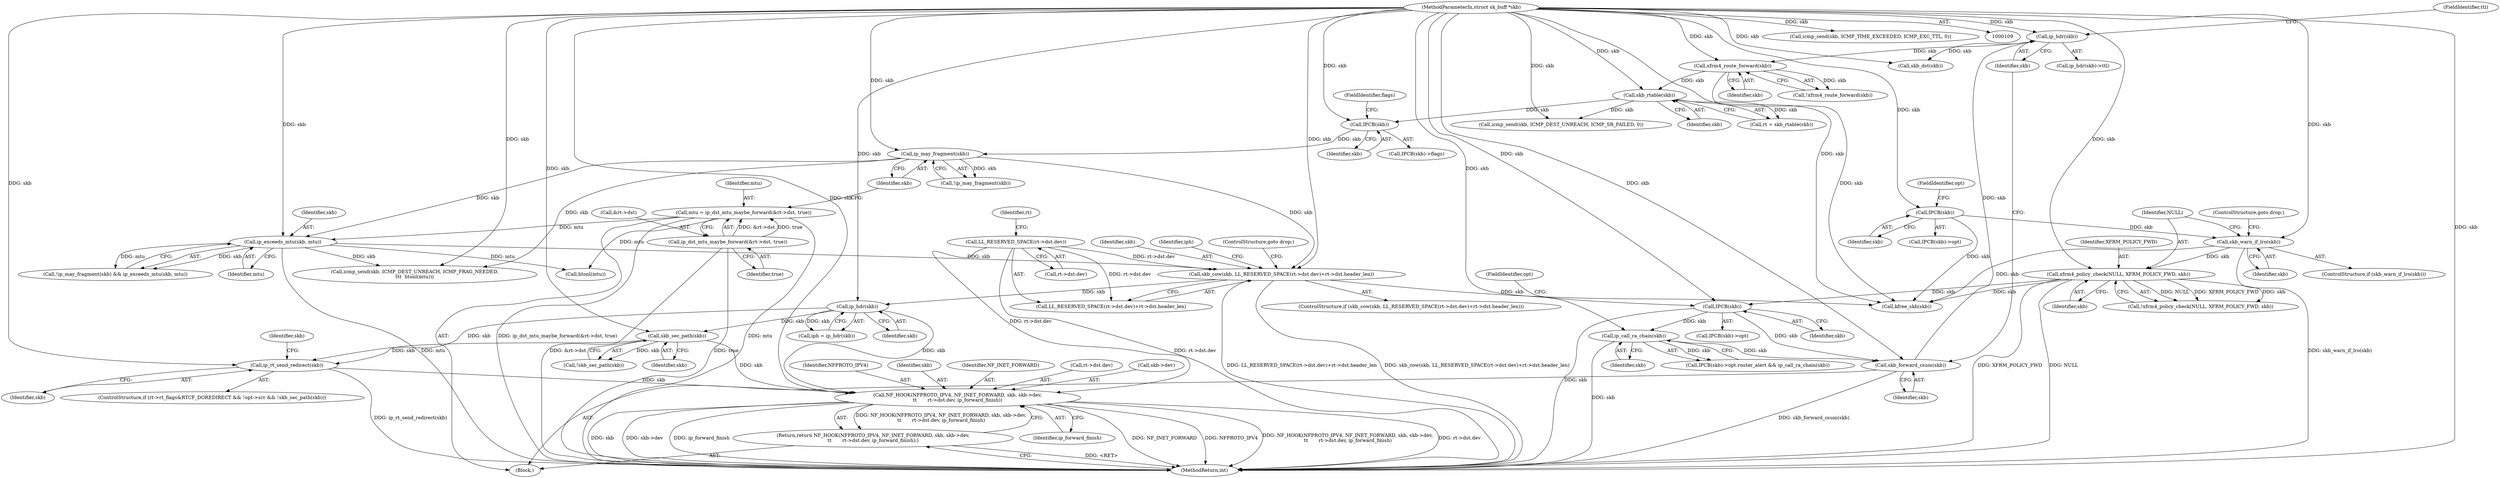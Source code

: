 digraph "0_linux_df4d92549f23e1c037e83323aff58a21b3de7fe0@API" {
"1000256" [label="(Call,ip_rt_send_redirect(skb))"];
"1000254" [label="(Call,skb_sec_path(skb))"];
"1000237" [label="(Call,ip_hdr(skb))"];
"1000220" [label="(Call,skb_cow(skb, LL_RESERVED_SPACE(rt->dst.dev)+rt->dst.header_len))"];
"1000200" [label="(Call,ip_exceeds_mtu(skb, mtu))"];
"1000198" [label="(Call,ip_may_fragment(skb))"];
"1000183" [label="(Call,IPCB(skb))"];
"1000170" [label="(Call,skb_rtable(skb))"];
"1000165" [label="(Call,xfrm4_route_forward(skb))"];
"1000158" [label="(Call,ip_hdr(skb))"];
"1000153" [label="(Call,skb_forward_csum(skb))"];
"1000149" [label="(Call,ip_call_ra_chain(skb))"];
"1000145" [label="(Call,IPCB(skb))"];
"1000136" [label="(Call,xfrm4_policy_check(NULL, XFRM_POLICY_FWD, skb))"];
"1000131" [label="(Call,skb_warn_if_lro(skb))"];
"1000120" [label="(Call,IPCB(skb))"];
"1000110" [label="(MethodParameterIn,struct sk_buff *skb)"];
"1000187" [label="(Call,mtu = ip_dst_mtu_maybe_forward(&rt->dst, true))"];
"1000189" [label="(Call,ip_dst_mtu_maybe_forward(&rt->dst, true))"];
"1000223" [label="(Call,LL_RESERVED_SPACE(rt->dst.dev))"];
"1000267" [label="(Call,NF_HOOK(NFPROTO_IPV4, NF_INET_FORWARD, skb, skb->dev,\n\t\t       rt->dst.dev, ip_forward_finish))"];
"1000266" [label="(Return,return NF_HOOK(NFPROTO_IPV4, NF_INET_FORWARD, skb, skb->dev,\n\t\t       rt->dst.dev, ip_forward_finish);)"];
"1000219" [label="(ControlStructure,if (skb_cow(skb, LL_RESERVED_SPACE(rt->dst.dev)+rt->dst.header_len)))"];
"1000253" [label="(Call,!skb_sec_path(skb))"];
"1000119" [label="(Call,IPCB(skb)->opt)"];
"1000202" [label="(Identifier,mtu)"];
"1000216" [label="(Call,htonl(mtu))"];
"1000160" [label="(FieldIdentifier,ttl)"];
"1000132" [label="(Identifier,skb)"];
"1000224" [label="(Call,rt->dst.dev)"];
"1000201" [label="(Identifier,skb)"];
"1000270" [label="(Identifier,skb)"];
"1000231" [label="(Identifier,rt)"];
"1000138" [label="(Identifier,XFRM_POLICY_FWD)"];
"1000257" [label="(Identifier,skb)"];
"1000154" [label="(Identifier,skb)"];
"1000142" [label="(Call,IPCB(skb)->opt.router_alert && ip_call_ra_chain(skb))"];
"1000291" [label="(Call,skb_dst(skb))"];
"1000269" [label="(Identifier,NF_INET_FORWARD)"];
"1000149" [label="(Call,ip_call_ra_chain(skb))"];
"1000235" [label="(Call,iph = ip_hdr(skb))"];
"1000212" [label="(Call,icmp_send(skb, ICMP_DEST_UNREACH, ICMP_FRAG_NEEDED,\n\t\t\t  htonl(mtu)))"];
"1000120" [label="(Call,IPCB(skb))"];
"1000110" [label="(MethodParameterIn,struct sk_buff *skb)"];
"1000301" [label="(Call,kfree_skb(skb))"];
"1000166" [label="(Identifier,skb)"];
"1000136" [label="(Call,xfrm4_policy_check(NULL, XFRM_POLICY_FWD, skb))"];
"1000133" [label="(ControlStructure,goto drop;)"];
"1000184" [label="(Identifier,skb)"];
"1000197" [label="(Call,!ip_may_fragment(skb))"];
"1000121" [label="(Identifier,skb)"];
"1000305" [label="(MethodReturn,int)"];
"1000194" [label="(Identifier,true)"];
"1000255" [label="(Identifier,skb)"];
"1000267" [label="(Call,NF_HOOK(NFPROTO_IPV4, NF_INET_FORWARD, skb, skb->dev,\n\t\t       rt->dst.dev, ip_forward_finish))"];
"1000183" [label="(Call,IPCB(skb))"];
"1000130" [label="(ControlStructure,if (skb_warn_if_lro(skb)))"];
"1000274" [label="(Call,rt->dst.dev)"];
"1000111" [label="(Block,)"];
"1000158" [label="(Call,ip_hdr(skb))"];
"1000271" [label="(Call,skb->dev)"];
"1000254" [label="(Call,skb_sec_path(skb))"];
"1000165" [label="(Call,xfrm4_route_forward(skb))"];
"1000295" [label="(Call,icmp_send(skb, ICMP_TIME_EXCEEDED, ICMP_EXC_TTL, 0))"];
"1000159" [label="(Identifier,skb)"];
"1000266" [label="(Return,return NF_HOOK(NFPROTO_IPV4, NF_INET_FORWARD, skb, skb->dev,\n\t\t       rt->dst.dev, ip_forward_finish);)"];
"1000281" [label="(Call,icmp_send(skb, ICMP_DEST_UNREACH, ICMP_SR_FAILED, 0))"];
"1000171" [label="(Identifier,skb)"];
"1000122" [label="(FieldIdentifier,opt)"];
"1000144" [label="(Call,IPCB(skb)->opt)"];
"1000189" [label="(Call,ip_dst_mtu_maybe_forward(&rt->dst, true))"];
"1000237" [label="(Call,ip_hdr(skb))"];
"1000260" [label="(Identifier,skb)"];
"1000147" [label="(FieldIdentifier,opt)"];
"1000150" [label="(Identifier,skb)"];
"1000168" [label="(Call,rt = skb_rtable(skb))"];
"1000222" [label="(Call,LL_RESERVED_SPACE(rt->dst.dev)+rt->dst.header_len)"];
"1000187" [label="(Call,mtu = ip_dst_mtu_maybe_forward(&rt->dst, true))"];
"1000190" [label="(Call,&rt->dst)"];
"1000164" [label="(Call,!xfrm4_route_forward(skb))"];
"1000137" [label="(Identifier,NULL)"];
"1000153" [label="(Call,skb_forward_csum(skb))"];
"1000221" [label="(Identifier,skb)"];
"1000145" [label="(Call,IPCB(skb))"];
"1000199" [label="(Identifier,skb)"];
"1000170" [label="(Call,skb_rtable(skb))"];
"1000139" [label="(Identifier,skb)"];
"1000200" [label="(Call,ip_exceeds_mtu(skb, mtu))"];
"1000268" [label="(Identifier,NFPROTO_IPV4)"];
"1000157" [label="(Call,ip_hdr(skb)->ttl)"];
"1000256" [label="(Call,ip_rt_send_redirect(skb))"];
"1000241" [label="(ControlStructure,if (rt->rt_flags&RTCF_DOREDIRECT && !opt->srr && !skb_sec_path(skb)))"];
"1000220" [label="(Call,skb_cow(skb, LL_RESERVED_SPACE(rt->dst.dev)+rt->dst.header_len))"];
"1000185" [label="(FieldIdentifier,flags)"];
"1000236" [label="(Identifier,iph)"];
"1000135" [label="(Call,!xfrm4_policy_check(NULL, XFRM_POLICY_FWD, skb))"];
"1000198" [label="(Call,ip_may_fragment(skb))"];
"1000188" [label="(Identifier,mtu)"];
"1000196" [label="(Call,!ip_may_fragment(skb) && ip_exceeds_mtu(skb, mtu))"];
"1000223" [label="(Call,LL_RESERVED_SPACE(rt->dst.dev))"];
"1000238" [label="(Identifier,skb)"];
"1000131" [label="(Call,skb_warn_if_lro(skb))"];
"1000234" [label="(ControlStructure,goto drop;)"];
"1000182" [label="(Call,IPCB(skb)->flags)"];
"1000146" [label="(Identifier,skb)"];
"1000279" [label="(Identifier,ip_forward_finish)"];
"1000256" -> "1000241"  [label="AST: "];
"1000256" -> "1000257"  [label="CFG: "];
"1000257" -> "1000256"  [label="AST: "];
"1000260" -> "1000256"  [label="CFG: "];
"1000256" -> "1000305"  [label="DDG: ip_rt_send_redirect(skb)"];
"1000254" -> "1000256"  [label="DDG: skb"];
"1000237" -> "1000256"  [label="DDG: skb"];
"1000110" -> "1000256"  [label="DDG: skb"];
"1000256" -> "1000267"  [label="DDG: skb"];
"1000254" -> "1000253"  [label="AST: "];
"1000254" -> "1000255"  [label="CFG: "];
"1000255" -> "1000254"  [label="AST: "];
"1000253" -> "1000254"  [label="CFG: "];
"1000254" -> "1000253"  [label="DDG: skb"];
"1000237" -> "1000254"  [label="DDG: skb"];
"1000110" -> "1000254"  [label="DDG: skb"];
"1000254" -> "1000267"  [label="DDG: skb"];
"1000237" -> "1000235"  [label="AST: "];
"1000237" -> "1000238"  [label="CFG: "];
"1000238" -> "1000237"  [label="AST: "];
"1000235" -> "1000237"  [label="CFG: "];
"1000237" -> "1000235"  [label="DDG: skb"];
"1000220" -> "1000237"  [label="DDG: skb"];
"1000110" -> "1000237"  [label="DDG: skb"];
"1000237" -> "1000267"  [label="DDG: skb"];
"1000220" -> "1000219"  [label="AST: "];
"1000220" -> "1000222"  [label="CFG: "];
"1000221" -> "1000220"  [label="AST: "];
"1000222" -> "1000220"  [label="AST: "];
"1000234" -> "1000220"  [label="CFG: "];
"1000236" -> "1000220"  [label="CFG: "];
"1000220" -> "1000305"  [label="DDG: LL_RESERVED_SPACE(rt->dst.dev)+rt->dst.header_len"];
"1000220" -> "1000305"  [label="DDG: skb_cow(skb, LL_RESERVED_SPACE(rt->dst.dev)+rt->dst.header_len)"];
"1000200" -> "1000220"  [label="DDG: skb"];
"1000198" -> "1000220"  [label="DDG: skb"];
"1000110" -> "1000220"  [label="DDG: skb"];
"1000223" -> "1000220"  [label="DDG: rt->dst.dev"];
"1000220" -> "1000301"  [label="DDG: skb"];
"1000200" -> "1000196"  [label="AST: "];
"1000200" -> "1000202"  [label="CFG: "];
"1000201" -> "1000200"  [label="AST: "];
"1000202" -> "1000200"  [label="AST: "];
"1000196" -> "1000200"  [label="CFG: "];
"1000200" -> "1000305"  [label="DDG: mtu"];
"1000200" -> "1000196"  [label="DDG: skb"];
"1000200" -> "1000196"  [label="DDG: mtu"];
"1000198" -> "1000200"  [label="DDG: skb"];
"1000110" -> "1000200"  [label="DDG: skb"];
"1000187" -> "1000200"  [label="DDG: mtu"];
"1000200" -> "1000212"  [label="DDG: skb"];
"1000200" -> "1000216"  [label="DDG: mtu"];
"1000198" -> "1000197"  [label="AST: "];
"1000198" -> "1000199"  [label="CFG: "];
"1000199" -> "1000198"  [label="AST: "];
"1000197" -> "1000198"  [label="CFG: "];
"1000198" -> "1000197"  [label="DDG: skb"];
"1000183" -> "1000198"  [label="DDG: skb"];
"1000110" -> "1000198"  [label="DDG: skb"];
"1000198" -> "1000212"  [label="DDG: skb"];
"1000183" -> "1000182"  [label="AST: "];
"1000183" -> "1000184"  [label="CFG: "];
"1000184" -> "1000183"  [label="AST: "];
"1000185" -> "1000183"  [label="CFG: "];
"1000170" -> "1000183"  [label="DDG: skb"];
"1000110" -> "1000183"  [label="DDG: skb"];
"1000170" -> "1000168"  [label="AST: "];
"1000170" -> "1000171"  [label="CFG: "];
"1000171" -> "1000170"  [label="AST: "];
"1000168" -> "1000170"  [label="CFG: "];
"1000170" -> "1000168"  [label="DDG: skb"];
"1000165" -> "1000170"  [label="DDG: skb"];
"1000110" -> "1000170"  [label="DDG: skb"];
"1000170" -> "1000281"  [label="DDG: skb"];
"1000165" -> "1000164"  [label="AST: "];
"1000165" -> "1000166"  [label="CFG: "];
"1000166" -> "1000165"  [label="AST: "];
"1000164" -> "1000165"  [label="CFG: "];
"1000165" -> "1000164"  [label="DDG: skb"];
"1000158" -> "1000165"  [label="DDG: skb"];
"1000110" -> "1000165"  [label="DDG: skb"];
"1000165" -> "1000301"  [label="DDG: skb"];
"1000158" -> "1000157"  [label="AST: "];
"1000158" -> "1000159"  [label="CFG: "];
"1000159" -> "1000158"  [label="AST: "];
"1000160" -> "1000158"  [label="CFG: "];
"1000153" -> "1000158"  [label="DDG: skb"];
"1000110" -> "1000158"  [label="DDG: skb"];
"1000158" -> "1000291"  [label="DDG: skb"];
"1000153" -> "1000111"  [label="AST: "];
"1000153" -> "1000154"  [label="CFG: "];
"1000154" -> "1000153"  [label="AST: "];
"1000159" -> "1000153"  [label="CFG: "];
"1000153" -> "1000305"  [label="DDG: skb_forward_csum(skb)"];
"1000149" -> "1000153"  [label="DDG: skb"];
"1000145" -> "1000153"  [label="DDG: skb"];
"1000110" -> "1000153"  [label="DDG: skb"];
"1000149" -> "1000142"  [label="AST: "];
"1000149" -> "1000150"  [label="CFG: "];
"1000150" -> "1000149"  [label="AST: "];
"1000142" -> "1000149"  [label="CFG: "];
"1000149" -> "1000305"  [label="DDG: skb"];
"1000149" -> "1000142"  [label="DDG: skb"];
"1000145" -> "1000149"  [label="DDG: skb"];
"1000110" -> "1000149"  [label="DDG: skb"];
"1000145" -> "1000144"  [label="AST: "];
"1000145" -> "1000146"  [label="CFG: "];
"1000146" -> "1000145"  [label="AST: "];
"1000147" -> "1000145"  [label="CFG: "];
"1000145" -> "1000305"  [label="DDG: skb"];
"1000136" -> "1000145"  [label="DDG: skb"];
"1000110" -> "1000145"  [label="DDG: skb"];
"1000136" -> "1000135"  [label="AST: "];
"1000136" -> "1000139"  [label="CFG: "];
"1000137" -> "1000136"  [label="AST: "];
"1000138" -> "1000136"  [label="AST: "];
"1000139" -> "1000136"  [label="AST: "];
"1000135" -> "1000136"  [label="CFG: "];
"1000136" -> "1000305"  [label="DDG: XFRM_POLICY_FWD"];
"1000136" -> "1000305"  [label="DDG: NULL"];
"1000136" -> "1000135"  [label="DDG: NULL"];
"1000136" -> "1000135"  [label="DDG: XFRM_POLICY_FWD"];
"1000136" -> "1000135"  [label="DDG: skb"];
"1000131" -> "1000136"  [label="DDG: skb"];
"1000110" -> "1000136"  [label="DDG: skb"];
"1000136" -> "1000301"  [label="DDG: skb"];
"1000131" -> "1000130"  [label="AST: "];
"1000131" -> "1000132"  [label="CFG: "];
"1000132" -> "1000131"  [label="AST: "];
"1000133" -> "1000131"  [label="CFG: "];
"1000137" -> "1000131"  [label="CFG: "];
"1000131" -> "1000305"  [label="DDG: skb_warn_if_lro(skb)"];
"1000120" -> "1000131"  [label="DDG: skb"];
"1000110" -> "1000131"  [label="DDG: skb"];
"1000131" -> "1000301"  [label="DDG: skb"];
"1000120" -> "1000119"  [label="AST: "];
"1000120" -> "1000121"  [label="CFG: "];
"1000121" -> "1000120"  [label="AST: "];
"1000122" -> "1000120"  [label="CFG: "];
"1000110" -> "1000120"  [label="DDG: skb"];
"1000120" -> "1000301"  [label="DDG: skb"];
"1000110" -> "1000109"  [label="AST: "];
"1000110" -> "1000305"  [label="DDG: skb"];
"1000110" -> "1000212"  [label="DDG: skb"];
"1000110" -> "1000267"  [label="DDG: skb"];
"1000110" -> "1000281"  [label="DDG: skb"];
"1000110" -> "1000291"  [label="DDG: skb"];
"1000110" -> "1000295"  [label="DDG: skb"];
"1000110" -> "1000301"  [label="DDG: skb"];
"1000187" -> "1000111"  [label="AST: "];
"1000187" -> "1000189"  [label="CFG: "];
"1000188" -> "1000187"  [label="AST: "];
"1000189" -> "1000187"  [label="AST: "];
"1000199" -> "1000187"  [label="CFG: "];
"1000187" -> "1000305"  [label="DDG: mtu"];
"1000187" -> "1000305"  [label="DDG: ip_dst_mtu_maybe_forward(&rt->dst, true)"];
"1000189" -> "1000187"  [label="DDG: &rt->dst"];
"1000189" -> "1000187"  [label="DDG: true"];
"1000187" -> "1000216"  [label="DDG: mtu"];
"1000189" -> "1000194"  [label="CFG: "];
"1000190" -> "1000189"  [label="AST: "];
"1000194" -> "1000189"  [label="AST: "];
"1000189" -> "1000305"  [label="DDG: true"];
"1000189" -> "1000305"  [label="DDG: &rt->dst"];
"1000223" -> "1000222"  [label="AST: "];
"1000223" -> "1000224"  [label="CFG: "];
"1000224" -> "1000223"  [label="AST: "];
"1000231" -> "1000223"  [label="CFG: "];
"1000223" -> "1000305"  [label="DDG: rt->dst.dev"];
"1000223" -> "1000222"  [label="DDG: rt->dst.dev"];
"1000223" -> "1000267"  [label="DDG: rt->dst.dev"];
"1000267" -> "1000266"  [label="AST: "];
"1000267" -> "1000279"  [label="CFG: "];
"1000268" -> "1000267"  [label="AST: "];
"1000269" -> "1000267"  [label="AST: "];
"1000270" -> "1000267"  [label="AST: "];
"1000271" -> "1000267"  [label="AST: "];
"1000274" -> "1000267"  [label="AST: "];
"1000279" -> "1000267"  [label="AST: "];
"1000266" -> "1000267"  [label="CFG: "];
"1000267" -> "1000305"  [label="DDG: NF_INET_FORWARD"];
"1000267" -> "1000305"  [label="DDG: NFPROTO_IPV4"];
"1000267" -> "1000305"  [label="DDG: NF_HOOK(NFPROTO_IPV4, NF_INET_FORWARD, skb, skb->dev,\n\t\t       rt->dst.dev, ip_forward_finish)"];
"1000267" -> "1000305"  [label="DDG: rt->dst.dev"];
"1000267" -> "1000305"  [label="DDG: skb"];
"1000267" -> "1000305"  [label="DDG: skb->dev"];
"1000267" -> "1000305"  [label="DDG: ip_forward_finish"];
"1000267" -> "1000266"  [label="DDG: NF_HOOK(NFPROTO_IPV4, NF_INET_FORWARD, skb, skb->dev,\n\t\t       rt->dst.dev, ip_forward_finish)"];
"1000266" -> "1000111"  [label="AST: "];
"1000305" -> "1000266"  [label="CFG: "];
"1000266" -> "1000305"  [label="DDG: <RET>"];
}
